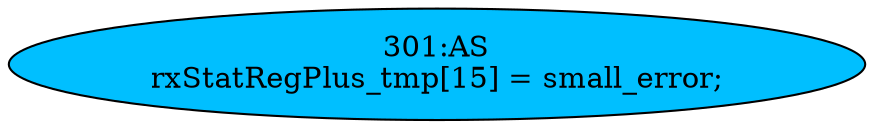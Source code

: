 strict digraph "" {
	node [label="\N"];
	"301:AS"	 [ast="<pyverilog.vparser.ast.Assign object at 0x7fd29a783d10>",
		def_var="['rxStatRegPlus_tmp']",
		fillcolor=deepskyblue,
		label="301:AS
rxStatRegPlus_tmp[15] = small_error;",
		statements="[]",
		style=filled,
		typ=Assign,
		use_var="['small_error']"];
}
